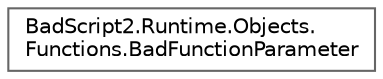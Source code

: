 digraph "Graphical Class Hierarchy"
{
 // LATEX_PDF_SIZE
  bgcolor="transparent";
  edge [fontname=Helvetica,fontsize=10,labelfontname=Helvetica,labelfontsize=10];
  node [fontname=Helvetica,fontsize=10,shape=box,height=0.2,width=0.4];
  rankdir="LR";
  Node0 [id="Node000000",label="BadScript2.Runtime.Objects.\lFunctions.BadFunctionParameter",height=0.2,width=0.4,color="grey40", fillcolor="white", style="filled",URL="$class_bad_script2_1_1_runtime_1_1_objects_1_1_functions_1_1_bad_function_parameter.html",tooltip="Provides function parameter info."];
}
